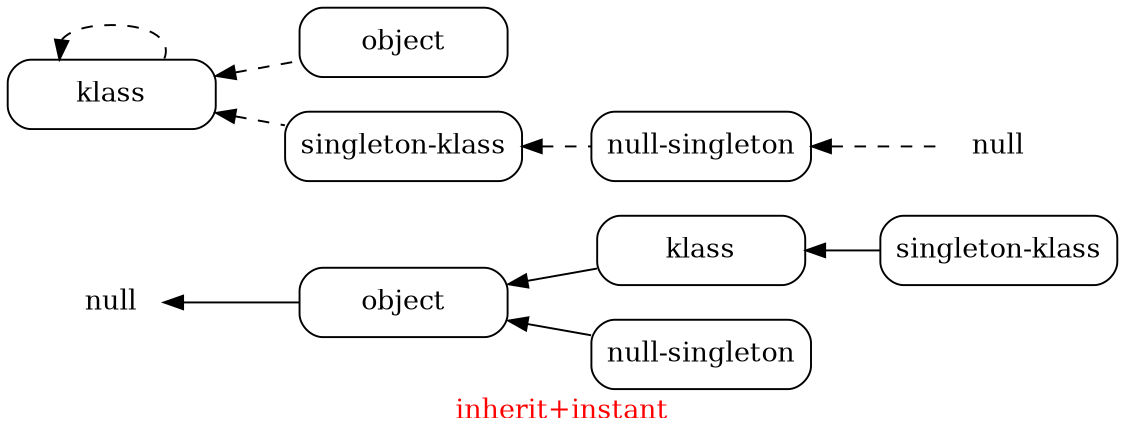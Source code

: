 // Copyright (C) 2007, 2008, 2009 Robert Nielsen <robert@dakota.org>
//
// Licensed under the Apache License, Version 2.0 (the "License");
// you may not use this file except in compliance with the License.
// You may obtain a copy of the License at
//
//      http://www.apache.org/licenses/LICENSE-2.0
//
// Unless required by applicable law or agreed to in writing, software
// distributed under the License is distributed on an "AS IS" BASIS,
// WITHOUT WARRANTIES OR CONDITIONS OF ANY KIND, either express or implied.
// See the License for the specific language governing permissions and
// limitations under the License.

digraph "inherit+instant"
{
  graph [ label = "\G", fontcolor = red ];
  graph [ rankdir = LR, center = true, page = "8.5,11", size = "7.5,10" ];
  edge [ dir = back ];
  node [ shape = box, style = rounded ];
  
  "null-instance1" [ label = "null", shape = plaintext ];
  "null-instance2" [ label = "null", shape = plaintext ];

  node [ width = "1.5" ];

  "klass1"           [ label = "klass" ];
  "klass2"           [ label = "klass" ];
  "null1"            [ label = "null-singleton" ];
  "null2"            [ label = "null-singleton" ];
  "object1"          [ label = "object" ];
  "object2"          [ label = "object" ];
  "singleton-klass1" [ label = "singleton-klass" ];
  "singleton-klass2" [ label = "singleton-klass" ];
  
  edge [ style = solid ];
  "null-instance1"  -> "object1";
  "object1"         -> "klass1";
  "object1"         -> "null1";
  "klass1"          -> "singleton-klass1";

  edge [ style = dashed ];
  "klass2"           -> "klass2";
  "klass2"           -> "object2";
  "klass2"           -> "singleton-klass2";
  "null2"            -> "null-instance2";
  "singleton-klass2" -> "null2";
}
// instantiation hier:
//   klass <- klass
//   klass <- object
//   klass <- singleton-klass <- null-klass <- null
// inheritence hier:
//   null <- object <- klass <- singleton-klass
//   null <- object <- null-klass

